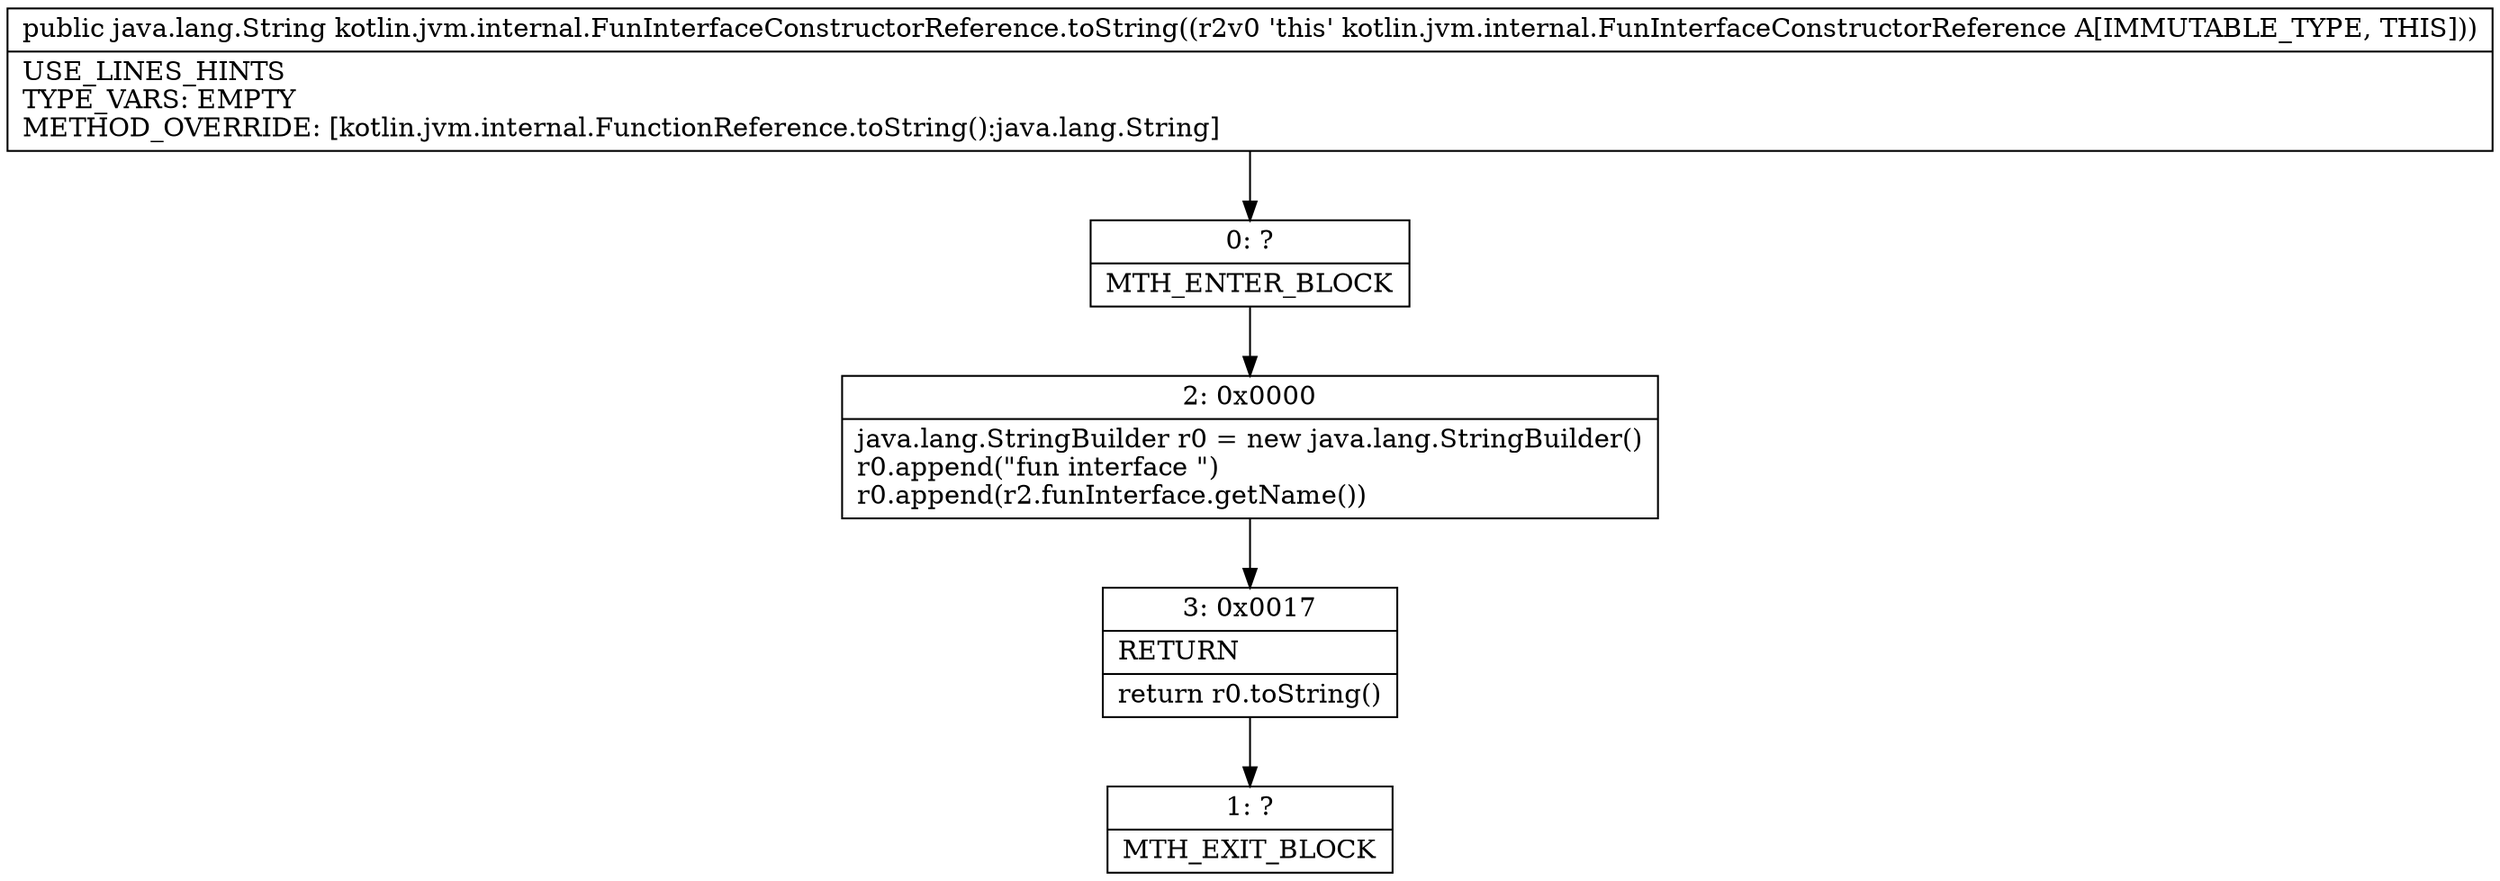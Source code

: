 digraph "CFG forkotlin.jvm.internal.FunInterfaceConstructorReference.toString()Ljava\/lang\/String;" {
Node_0 [shape=record,label="{0\:\ ?|MTH_ENTER_BLOCK\l}"];
Node_2 [shape=record,label="{2\:\ 0x0000|java.lang.StringBuilder r0 = new java.lang.StringBuilder()\lr0.append(\"fun interface \")\lr0.append(r2.funInterface.getName())\l}"];
Node_3 [shape=record,label="{3\:\ 0x0017|RETURN\l|return r0.toString()\l}"];
Node_1 [shape=record,label="{1\:\ ?|MTH_EXIT_BLOCK\l}"];
MethodNode[shape=record,label="{public java.lang.String kotlin.jvm.internal.FunInterfaceConstructorReference.toString((r2v0 'this' kotlin.jvm.internal.FunInterfaceConstructorReference A[IMMUTABLE_TYPE, THIS]))  | USE_LINES_HINTS\lTYPE_VARS: EMPTY\lMETHOD_OVERRIDE: [kotlin.jvm.internal.FunctionReference.toString():java.lang.String]\l}"];
MethodNode -> Node_0;Node_0 -> Node_2;
Node_2 -> Node_3;
Node_3 -> Node_1;
}

